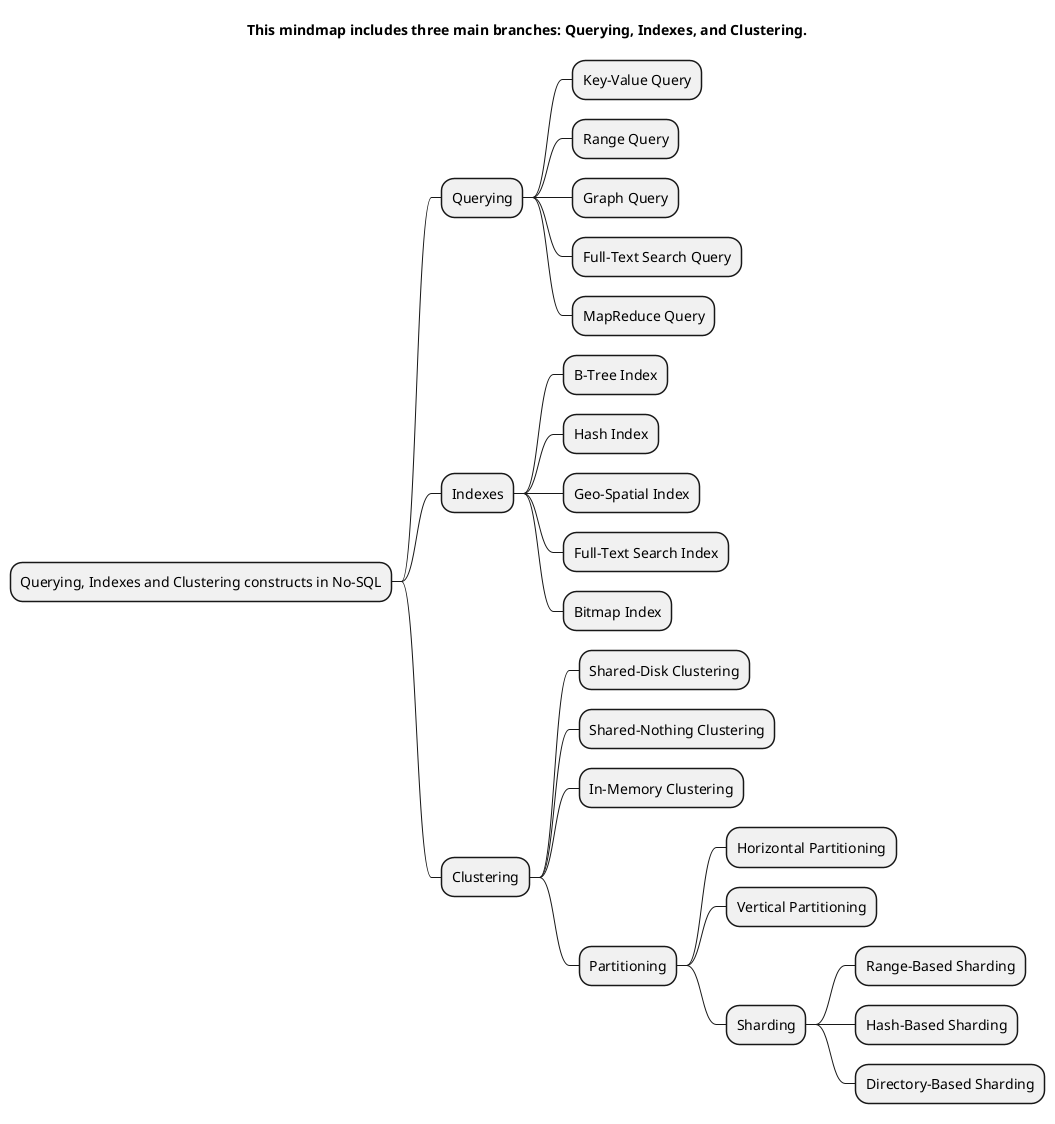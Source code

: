 @startmindmap
title This mindmap includes three main branches: Querying, Indexes, and Clustering.


* Querying, Indexes and Clustering constructs in No-SQL
** Querying
*** Key-Value Query
*** Range Query
*** Graph Query
*** Full-Text Search Query
*** MapReduce Query
** Indexes
*** B-Tree Index
*** Hash Index
*** Geo-Spatial Index
*** Full-Text Search Index
*** Bitmap Index
** Clustering
*** Shared-Disk Clustering
*** Shared-Nothing Clustering
*** In-Memory Clustering
*** Partitioning
**** Horizontal Partitioning
**** Vertical Partitioning
**** Sharding
***** Range-Based Sharding
***** Hash-Based Sharding
***** Directory-Based Sharding
@endmindmap

